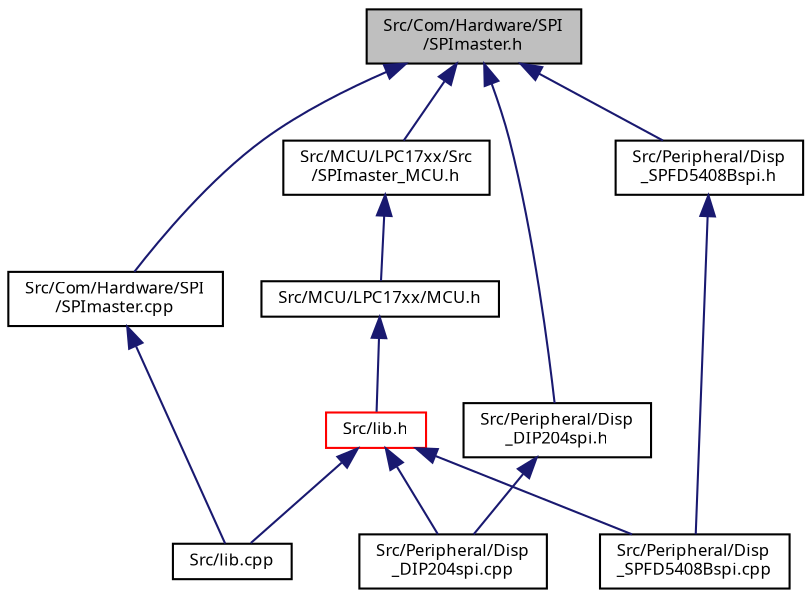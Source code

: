 digraph "Src/Com/Hardware/SPI/SPImaster.h"
{
  edge [fontname="Sans",fontsize="8",labelfontname="Sans",labelfontsize="8"];
  node [fontname="Sans",fontsize="8",shape=record];
  Node1 [label="Src/Com/Hardware/SPI\l/SPImaster.h",height=0.2,width=0.4,color="black", fillcolor="grey75", style="filled", fontcolor="black"];
  Node1 -> Node2 [dir="back",color="midnightblue",fontsize="8",style="solid",fontname="Sans"];
  Node2 [label="Src/Com/Hardware/SPI\l/SPImaster.cpp",height=0.2,width=0.4,color="black", fillcolor="white", style="filled",URL="$_s_p_imaster_8cpp.html"];
  Node2 -> Node3 [dir="back",color="midnightblue",fontsize="8",style="solid",fontname="Sans"];
  Node3 [label="Src/lib.cpp",height=0.2,width=0.4,color="black", fillcolor="white", style="filled",URL="$lib_8cpp.html",tooltip="Summary of complete library code. "];
  Node1 -> Node4 [dir="back",color="midnightblue",fontsize="8",style="solid",fontname="Sans"];
  Node4 [label="Src/MCU/LPC17xx/Src\l/SPImaster_MCU.h",height=0.2,width=0.4,color="black", fillcolor="white", style="filled",URL="$_s_p_imaster___m_c_u_8h.html"];
  Node4 -> Node5 [dir="back",color="midnightblue",fontsize="8",style="solid",fontname="Sans"];
  Node5 [label="Src/MCU/LPC17xx/MCU.h",height=0.2,width=0.4,color="black", fillcolor="white", style="filled",URL="$_m_c_u_8h_source.html"];
  Node5 -> Node6 [dir="back",color="midnightblue",fontsize="8",style="solid",fontname="Sans"];
  Node6 [label="Src/lib.h",height=0.2,width=0.4,color="red", fillcolor="white", style="filled",URL="$lib_8h.html",tooltip="Library main include file. "];
  Node6 -> Node3 [dir="back",color="midnightblue",fontsize="8",style="solid",fontname="Sans"];
  Node6 -> Node7 [dir="back",color="midnightblue",fontsize="8",style="solid",fontname="Sans"];
  Node7 [label="Src/Peripheral/Disp\l_DIP204spi.cpp",height=0.2,width=0.4,color="black", fillcolor="white", style="filled",URL="$_disp___d_i_p204spi_8cpp.html"];
  Node6 -> Node8 [dir="back",color="midnightblue",fontsize="8",style="solid",fontname="Sans"];
  Node8 [label="Src/Peripheral/Disp\l_SPFD5408Bspi.cpp",height=0.2,width=0.4,color="black", fillcolor="white", style="filled",URL="$_disp___s_p_f_d5408_bspi_8cpp.html"];
  Node1 -> Node9 [dir="back",color="midnightblue",fontsize="8",style="solid",fontname="Sans"];
  Node9 [label="Src/Peripheral/Disp\l_DIP204spi.h",height=0.2,width=0.4,color="black", fillcolor="white", style="filled",URL="$_disp___d_i_p204spi_8h.html"];
  Node9 -> Node7 [dir="back",color="midnightblue",fontsize="8",style="solid",fontname="Sans"];
  Node1 -> Node10 [dir="back",color="midnightblue",fontsize="8",style="solid",fontname="Sans"];
  Node10 [label="Src/Peripheral/Disp\l_SPFD5408Bspi.h",height=0.2,width=0.4,color="black", fillcolor="white", style="filled",URL="$_disp___s_p_f_d5408_bspi_8h.html"];
  Node10 -> Node8 [dir="back",color="midnightblue",fontsize="8",style="solid",fontname="Sans"];
}
